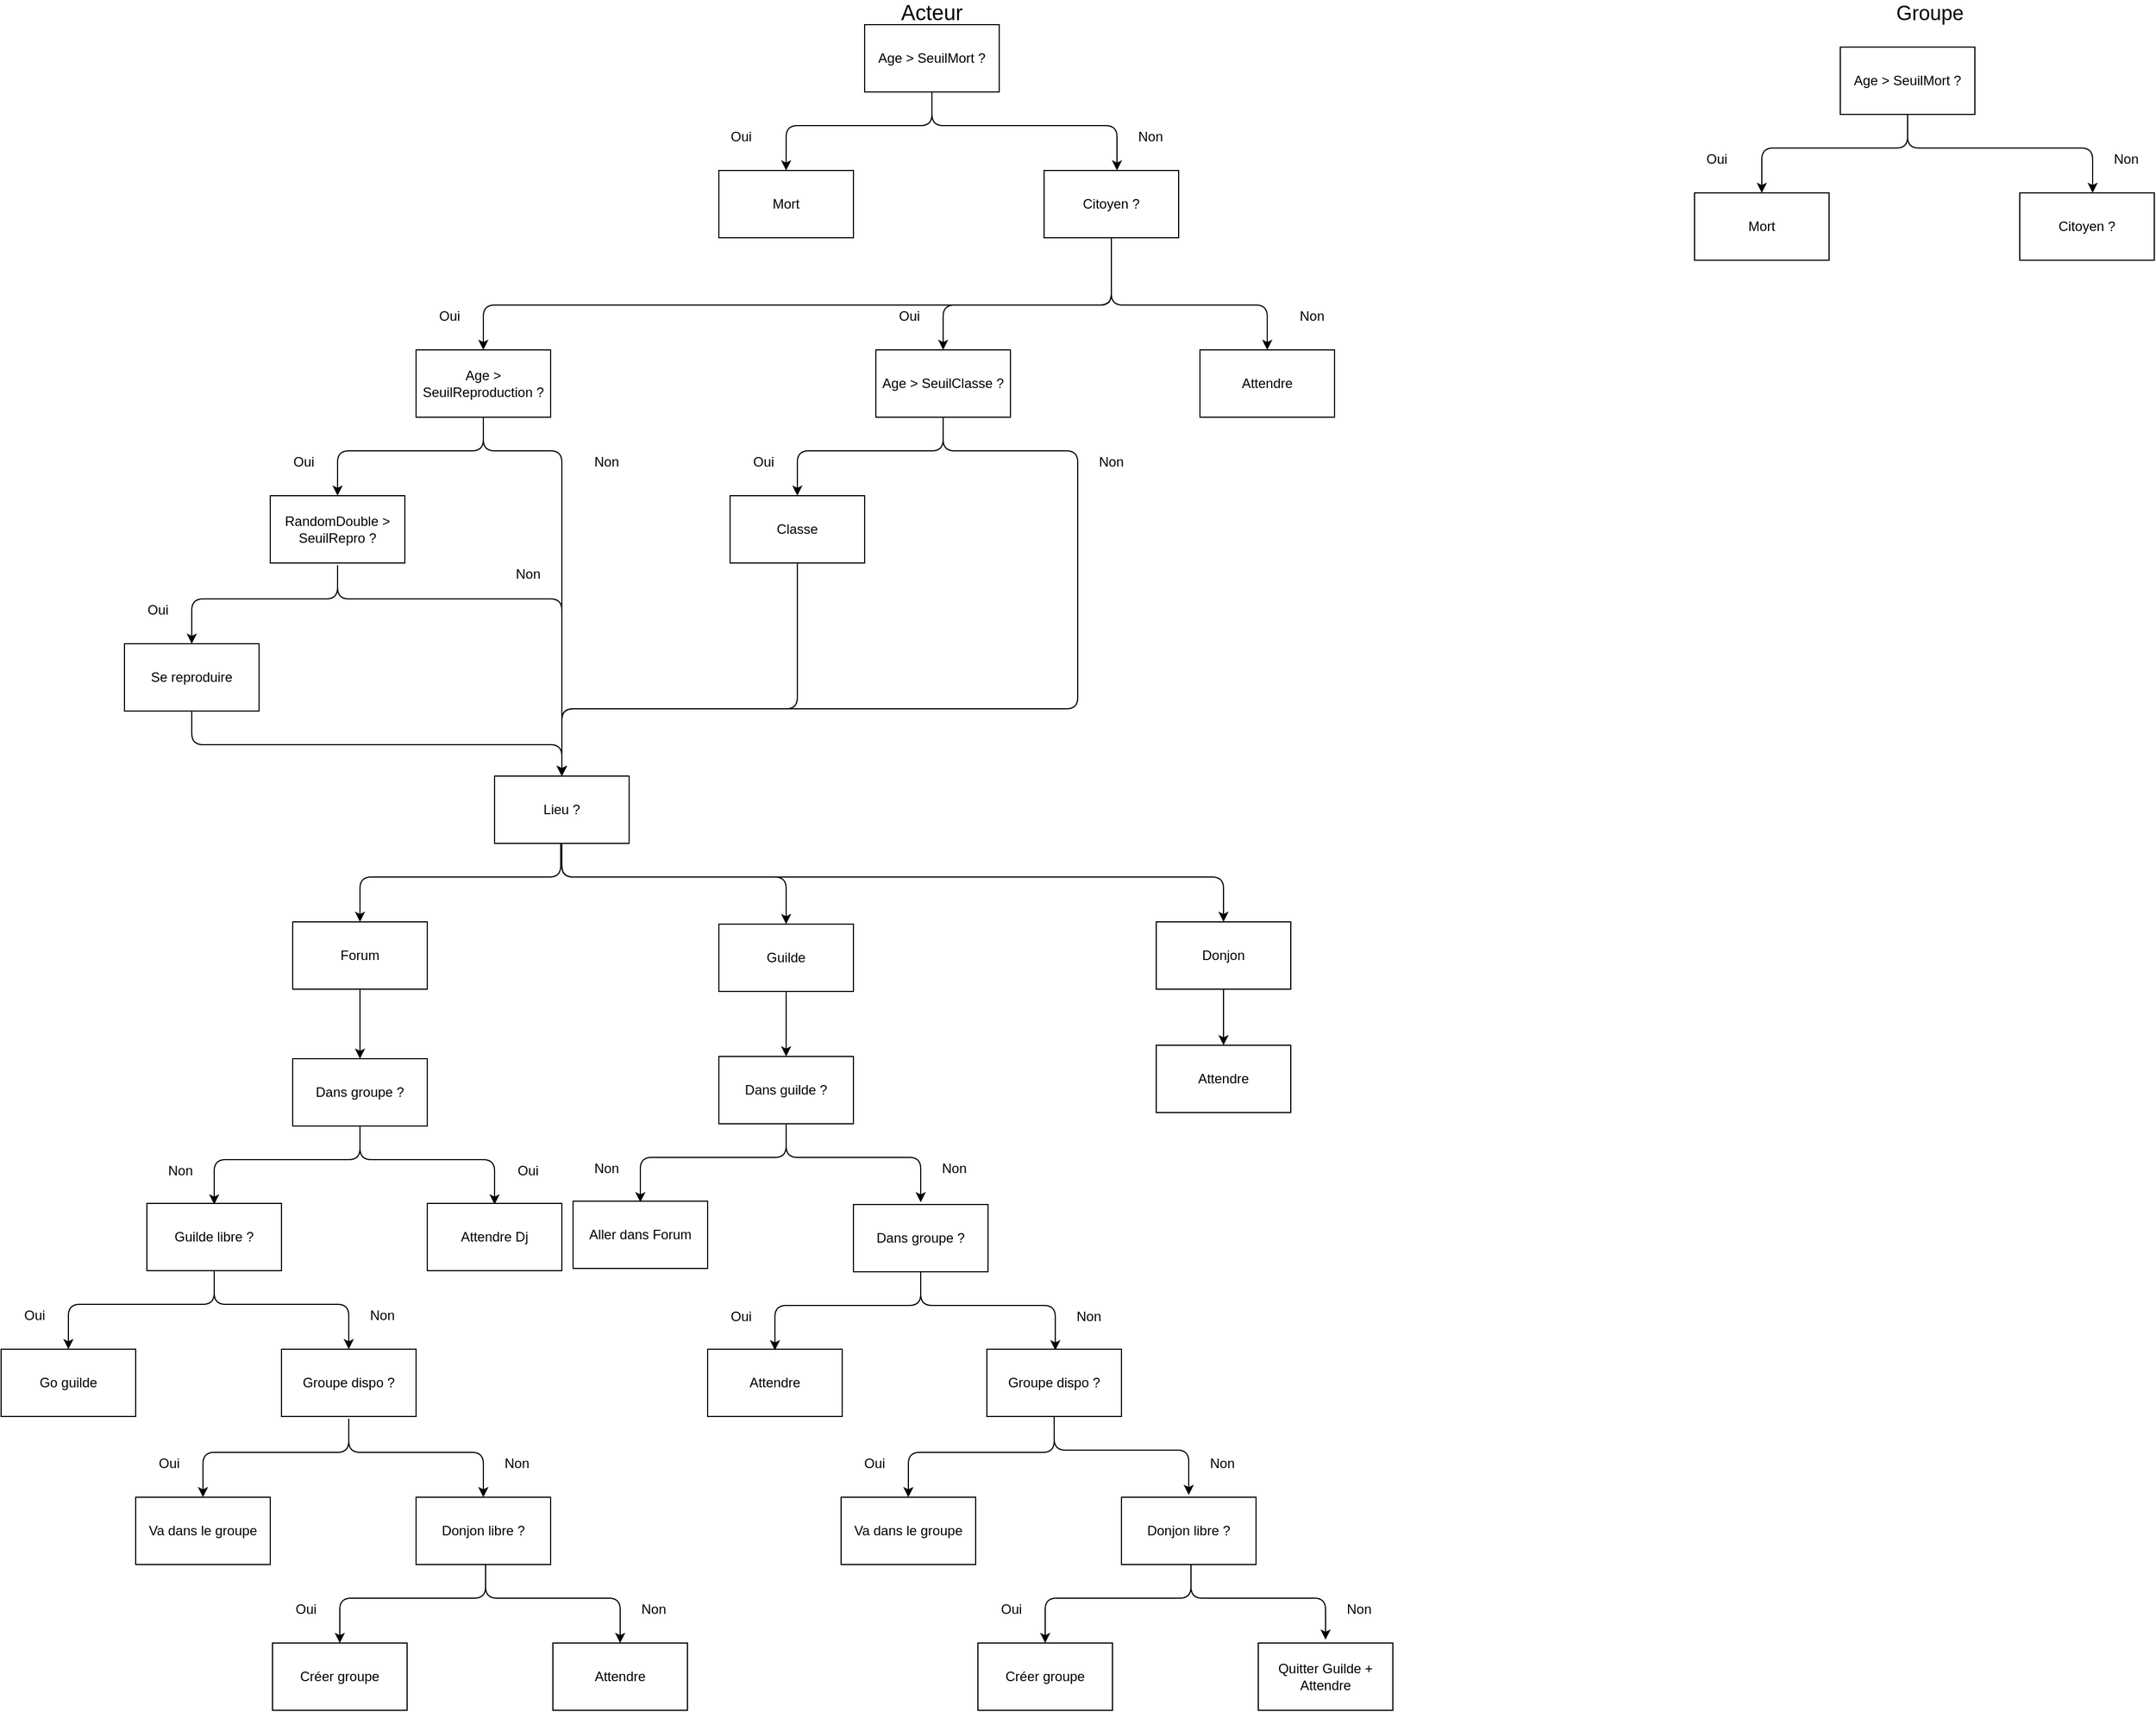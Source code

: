 <mxfile version="14.7.7" type="github">
  <diagram id="M34geWlyO_k4qCtKPzJd" name="Page-1">
    <mxGraphModel dx="2410" dy="887" grid="1" gridSize="10" guides="1" tooltips="1" connect="1" arrows="1" fold="1" page="1" pageScale="1" pageWidth="850" pageHeight="1100" math="0" shadow="0">
      <root>
        <mxCell id="0" />
        <mxCell id="1" parent="0" />
        <mxCell id="GD_34Hvy8c975eYOYXsj-5" value="Citoyen ?" style="rounded=0;whiteSpace=wrap;html=1;" parent="1" vertex="1">
          <mxGeometry x="310" y="160" width="120" height="60" as="geometry" />
        </mxCell>
        <mxCell id="GD_34Hvy8c975eYOYXsj-6" value="" style="endArrow=classic;html=1;exitX=0.5;exitY=1;exitDx=0;exitDy=0;entryX=0.5;entryY=0;entryDx=0;entryDy=0;" parent="1" source="GD_34Hvy8c975eYOYXsj-5" edge="1" target="tDxiWKy5hqpVvkQk5Pdq-17">
          <mxGeometry width="50" height="50" relative="1" as="geometry">
            <mxPoint x="500" y="390" as="sourcePoint" />
            <mxPoint x="730" y="320" as="targetPoint" />
            <Array as="points">
              <mxPoint x="370" y="280" />
              <mxPoint x="509" y="280" />
            </Array>
          </mxGeometry>
        </mxCell>
        <mxCell id="GD_34Hvy8c975eYOYXsj-7" value="" style="endArrow=classic;html=1;exitX=0.5;exitY=1;exitDx=0;exitDy=0;" parent="1" source="GD_34Hvy8c975eYOYXsj-5" edge="1">
          <mxGeometry width="50" height="50" relative="1" as="geometry">
            <mxPoint x="350" y="250" as="sourcePoint" />
            <mxPoint x="220" y="320" as="targetPoint" />
            <Array as="points">
              <mxPoint x="370" y="280" />
              <mxPoint x="220" y="280" />
            </Array>
          </mxGeometry>
        </mxCell>
        <mxCell id="GD_34Hvy8c975eYOYXsj-8" value="Age &amp;gt; SeuilClasse ?" style="rounded=0;whiteSpace=wrap;html=1;" parent="1" vertex="1">
          <mxGeometry x="160" y="320" width="120" height="60" as="geometry" />
        </mxCell>
        <mxCell id="GD_34Hvy8c975eYOYXsj-11" value="Non" style="text;html=1;strokeColor=none;fillColor=none;align=center;verticalAlign=middle;whiteSpace=wrap;rounded=0;" parent="1" vertex="1">
          <mxGeometry x="529" y="280" width="40" height="20" as="geometry" />
        </mxCell>
        <mxCell id="GD_34Hvy8c975eYOYXsj-12" value="Oui" style="text;html=1;strokeColor=none;fillColor=none;align=center;verticalAlign=middle;whiteSpace=wrap;rounded=0;" parent="1" vertex="1">
          <mxGeometry x="170" y="280" width="40" height="20" as="geometry" />
        </mxCell>
        <mxCell id="GD_34Hvy8c975eYOYXsj-13" value="" style="endArrow=classic;html=1;exitX=0.5;exitY=1;exitDx=0;exitDy=0;" parent="1" edge="1">
          <mxGeometry width="50" height="50" relative="1" as="geometry">
            <mxPoint x="220" y="380" as="sourcePoint" />
            <mxPoint x="90" y="450" as="targetPoint" />
            <Array as="points">
              <mxPoint x="220" y="410" />
              <mxPoint x="90" y="410" />
            </Array>
          </mxGeometry>
        </mxCell>
        <mxCell id="GD_34Hvy8c975eYOYXsj-15" value="Non" style="text;html=1;strokeColor=none;fillColor=none;align=center;verticalAlign=middle;whiteSpace=wrap;rounded=0;" parent="1" vertex="1">
          <mxGeometry x="350" y="410" width="40" height="20" as="geometry" />
        </mxCell>
        <mxCell id="GD_34Hvy8c975eYOYXsj-16" value="Oui" style="text;html=1;strokeColor=none;fillColor=none;align=center;verticalAlign=middle;whiteSpace=wrap;rounded=0;" parent="1" vertex="1">
          <mxGeometry x="40" y="410" width="40" height="20" as="geometry" />
        </mxCell>
        <mxCell id="GD_34Hvy8c975eYOYXsj-17" value="Classe" style="rounded=0;whiteSpace=wrap;html=1;" parent="1" vertex="1">
          <mxGeometry x="30" y="450" width="120" height="60" as="geometry" />
        </mxCell>
        <mxCell id="GD_34Hvy8c975eYOYXsj-19" value="Age &amp;gt; SeuilMort ?" style="rounded=0;whiteSpace=wrap;html=1;" parent="1" vertex="1">
          <mxGeometry x="150" y="30" width="120" height="60" as="geometry" />
        </mxCell>
        <mxCell id="GD_34Hvy8c975eYOYXsj-22" value="" style="endArrow=classic;html=1;entryX=0.5;entryY=0;entryDx=0;entryDy=0;" parent="1" edge="1">
          <mxGeometry width="50" height="50" relative="1" as="geometry">
            <mxPoint x="210" y="90" as="sourcePoint" />
            <mxPoint x="375" y="160" as="targetPoint" />
            <Array as="points">
              <mxPoint x="210" y="120" />
              <mxPoint x="375" y="120" />
            </Array>
          </mxGeometry>
        </mxCell>
        <mxCell id="GD_34Hvy8c975eYOYXsj-23" value="Non" style="text;html=1;strokeColor=none;fillColor=none;align=center;verticalAlign=middle;whiteSpace=wrap;rounded=0;" parent="1" vertex="1">
          <mxGeometry x="385" y="120" width="40" height="20" as="geometry" />
        </mxCell>
        <mxCell id="GD_34Hvy8c975eYOYXsj-24" value="" style="endArrow=classic;html=1;exitX=0.5;exitY=1;exitDx=0;exitDy=0;" parent="1" edge="1">
          <mxGeometry width="50" height="50" relative="1" as="geometry">
            <mxPoint x="210" y="90" as="sourcePoint" />
            <mxPoint x="80" y="160" as="targetPoint" />
            <Array as="points">
              <mxPoint x="210" y="120" />
              <mxPoint x="80" y="120" />
            </Array>
          </mxGeometry>
        </mxCell>
        <mxCell id="GD_34Hvy8c975eYOYXsj-25" value="Mort" style="rounded=0;whiteSpace=wrap;html=1;" parent="1" vertex="1">
          <mxGeometry x="20" y="160" width="120" height="60" as="geometry" />
        </mxCell>
        <mxCell id="GD_34Hvy8c975eYOYXsj-26" value="Oui" style="text;html=1;strokeColor=none;fillColor=none;align=center;verticalAlign=middle;whiteSpace=wrap;rounded=0;" parent="1" vertex="1">
          <mxGeometry x="20" y="120" width="40" height="20" as="geometry" />
        </mxCell>
        <mxCell id="GD_34Hvy8c975eYOYXsj-34" value="Lieu ? " style="rounded=0;whiteSpace=wrap;html=1;" parent="1" vertex="1">
          <mxGeometry x="-180" y="700" width="120" height="60" as="geometry" />
        </mxCell>
        <mxCell id="GD_34Hvy8c975eYOYXsj-70" style="edgeStyle=orthogonalEdgeStyle;rounded=0;orthogonalLoop=1;jettySize=auto;html=1;exitX=0.5;exitY=1;exitDx=0;exitDy=0;" parent="1" source="GD_34Hvy8c975eYOYXsj-35" target="GD_34Hvy8c975eYOYXsj-63" edge="1">
          <mxGeometry relative="1" as="geometry" />
        </mxCell>
        <mxCell id="GD_34Hvy8c975eYOYXsj-35" value="Forum" style="rounded=0;whiteSpace=wrap;html=1;" parent="1" vertex="1">
          <mxGeometry x="-360" y="830" width="120" height="60" as="geometry" />
        </mxCell>
        <mxCell id="GD_34Hvy8c975eYOYXsj-107" style="edgeStyle=orthogonalEdgeStyle;rounded=0;orthogonalLoop=1;jettySize=auto;html=1;exitX=0.5;exitY=1;exitDx=0;exitDy=0;" parent="1" source="GD_34Hvy8c975eYOYXsj-36" target="GD_34Hvy8c975eYOYXsj-101" edge="1">
          <mxGeometry relative="1" as="geometry" />
        </mxCell>
        <mxCell id="GD_34Hvy8c975eYOYXsj-36" value="Guilde" style="rounded=0;whiteSpace=wrap;html=1;" parent="1" vertex="1">
          <mxGeometry x="20" y="832" width="120" height="60" as="geometry" />
        </mxCell>
        <mxCell id="GD_34Hvy8c975eYOYXsj-97" style="edgeStyle=orthogonalEdgeStyle;rounded=0;orthogonalLoop=1;jettySize=auto;html=1;exitX=0.5;exitY=1;exitDx=0;exitDy=0;" parent="1" source="GD_34Hvy8c975eYOYXsj-37" target="GD_34Hvy8c975eYOYXsj-95" edge="1">
          <mxGeometry relative="1" as="geometry" />
        </mxCell>
        <mxCell id="GD_34Hvy8c975eYOYXsj-37" value="Donjon" style="rounded=0;whiteSpace=wrap;html=1;" parent="1" vertex="1">
          <mxGeometry x="410" y="830" width="120" height="60" as="geometry" />
        </mxCell>
        <mxCell id="GD_34Hvy8c975eYOYXsj-39" value="" style="endArrow=classic;html=1;entryX=0.5;entryY=0;entryDx=0;entryDy=0;" parent="1" target="GD_34Hvy8c975eYOYXsj-35" edge="1">
          <mxGeometry width="50" height="50" relative="1" as="geometry">
            <mxPoint x="-121" y="760" as="sourcePoint" />
            <mxPoint x="-251" y="830" as="targetPoint" />
            <Array as="points">
              <mxPoint x="-121" y="790" />
              <mxPoint x="-300" y="790" />
            </Array>
          </mxGeometry>
        </mxCell>
        <mxCell id="GD_34Hvy8c975eYOYXsj-43" value="Guilde libre ?" style="rounded=0;whiteSpace=wrap;html=1;" parent="1" vertex="1">
          <mxGeometry x="-490" y="1081" width="120" height="60" as="geometry" />
        </mxCell>
        <mxCell id="GD_34Hvy8c975eYOYXsj-45" value="" style="endArrow=classic;html=1;exitX=0.5;exitY=1;exitDx=0;exitDy=0;" parent="1" edge="1">
          <mxGeometry width="50" height="50" relative="1" as="geometry">
            <mxPoint x="-430" y="1141" as="sourcePoint" />
            <mxPoint x="-560" y="1211" as="targetPoint" />
            <Array as="points">
              <mxPoint x="-430" y="1171" />
              <mxPoint x="-560" y="1171" />
            </Array>
          </mxGeometry>
        </mxCell>
        <mxCell id="GD_34Hvy8c975eYOYXsj-46" value="" style="endArrow=classic;html=1;exitX=0.5;exitY=1;exitDx=0;exitDy=0;" parent="1" edge="1">
          <mxGeometry width="50" height="50" relative="1" as="geometry">
            <mxPoint x="-430" y="1141" as="sourcePoint" />
            <mxPoint x="-310" y="1211" as="targetPoint" />
            <Array as="points">
              <mxPoint x="-430" y="1171" />
              <mxPoint x="-310" y="1171" />
            </Array>
          </mxGeometry>
        </mxCell>
        <mxCell id="GD_34Hvy8c975eYOYXsj-47" value="Non" style="text;html=1;strokeColor=none;fillColor=none;align=center;verticalAlign=middle;whiteSpace=wrap;rounded=0;" parent="1" vertex="1">
          <mxGeometry x="-300" y="1171" width="40" height="20" as="geometry" />
        </mxCell>
        <mxCell id="GD_34Hvy8c975eYOYXsj-48" value="Oui" style="text;html=1;strokeColor=none;fillColor=none;align=center;verticalAlign=middle;whiteSpace=wrap;rounded=0;" parent="1" vertex="1">
          <mxGeometry x="-610" y="1171" width="40" height="20" as="geometry" />
        </mxCell>
        <mxCell id="GD_34Hvy8c975eYOYXsj-49" value="Go guilde" style="rounded=0;whiteSpace=wrap;html=1;" parent="1" vertex="1">
          <mxGeometry x="-620" y="1211" width="120" height="60" as="geometry" />
        </mxCell>
        <mxCell id="GD_34Hvy8c975eYOYXsj-50" value="Groupe dispo ? " style="rounded=0;whiteSpace=wrap;html=1;" parent="1" vertex="1">
          <mxGeometry x="-370" y="1211" width="120" height="60" as="geometry" />
        </mxCell>
        <mxCell id="GD_34Hvy8c975eYOYXsj-51" value="" style="endArrow=classic;html=1;exitX=0.5;exitY=1;exitDx=0;exitDy=0;" parent="1" edge="1">
          <mxGeometry width="50" height="50" relative="1" as="geometry">
            <mxPoint x="-310" y="1273" as="sourcePoint" />
            <mxPoint x="-440" y="1343" as="targetPoint" />
            <Array as="points">
              <mxPoint x="-310" y="1303" />
              <mxPoint x="-440" y="1303" />
            </Array>
          </mxGeometry>
        </mxCell>
        <mxCell id="GD_34Hvy8c975eYOYXsj-52" value="" style="endArrow=classic;html=1;exitX=0.5;exitY=1;exitDx=0;exitDy=0;" parent="1" edge="1">
          <mxGeometry width="50" height="50" relative="1" as="geometry">
            <mxPoint x="-310" y="1273" as="sourcePoint" />
            <mxPoint x="-190" y="1343" as="targetPoint" />
            <Array as="points">
              <mxPoint x="-310" y="1303" />
              <mxPoint x="-190" y="1303" />
            </Array>
          </mxGeometry>
        </mxCell>
        <mxCell id="GD_34Hvy8c975eYOYXsj-53" value="Non" style="text;html=1;strokeColor=none;fillColor=none;align=center;verticalAlign=middle;whiteSpace=wrap;rounded=0;" parent="1" vertex="1">
          <mxGeometry x="-180" y="1303" width="40" height="20" as="geometry" />
        </mxCell>
        <mxCell id="GD_34Hvy8c975eYOYXsj-54" value="Oui" style="text;html=1;strokeColor=none;fillColor=none;align=center;verticalAlign=middle;whiteSpace=wrap;rounded=0;" parent="1" vertex="1">
          <mxGeometry x="-490" y="1303" width="40" height="20" as="geometry" />
        </mxCell>
        <mxCell id="GD_34Hvy8c975eYOYXsj-55" value="Va dans le groupe" style="rounded=0;whiteSpace=wrap;html=1;" parent="1" vertex="1">
          <mxGeometry x="-500" y="1343" width="120" height="60" as="geometry" />
        </mxCell>
        <mxCell id="GD_34Hvy8c975eYOYXsj-56" value="Donjon libre ?" style="rounded=0;whiteSpace=wrap;html=1;" parent="1" vertex="1">
          <mxGeometry x="-250" y="1343" width="120" height="60" as="geometry" />
        </mxCell>
        <mxCell id="GD_34Hvy8c975eYOYXsj-57" value="" style="endArrow=classic;html=1;exitX=0.5;exitY=1;exitDx=0;exitDy=0;" parent="1" edge="1">
          <mxGeometry width="50" height="50" relative="1" as="geometry">
            <mxPoint x="-188" y="1403" as="sourcePoint" />
            <mxPoint x="-318" y="1473" as="targetPoint" />
            <Array as="points">
              <mxPoint x="-188" y="1433" />
              <mxPoint x="-318" y="1433" />
            </Array>
          </mxGeometry>
        </mxCell>
        <mxCell id="GD_34Hvy8c975eYOYXsj-58" value="" style="endArrow=classic;html=1;exitX=0.5;exitY=1;exitDx=0;exitDy=0;" parent="1" edge="1">
          <mxGeometry width="50" height="50" relative="1" as="geometry">
            <mxPoint x="-188" y="1403" as="sourcePoint" />
            <mxPoint x="-68" y="1473" as="targetPoint" />
            <Array as="points">
              <mxPoint x="-188" y="1433" />
              <mxPoint x="-68" y="1433" />
            </Array>
          </mxGeometry>
        </mxCell>
        <mxCell id="GD_34Hvy8c975eYOYXsj-59" value="Non" style="text;html=1;strokeColor=none;fillColor=none;align=center;verticalAlign=middle;whiteSpace=wrap;rounded=0;" parent="1" vertex="1">
          <mxGeometry x="-58" y="1433" width="40" height="20" as="geometry" />
        </mxCell>
        <mxCell id="GD_34Hvy8c975eYOYXsj-60" value="Oui" style="text;html=1;strokeColor=none;fillColor=none;align=center;verticalAlign=middle;whiteSpace=wrap;rounded=0;" parent="1" vertex="1">
          <mxGeometry x="-368" y="1433" width="40" height="20" as="geometry" />
        </mxCell>
        <mxCell id="GD_34Hvy8c975eYOYXsj-61" value="Créer groupe" style="rounded=0;whiteSpace=wrap;html=1;" parent="1" vertex="1">
          <mxGeometry x="-378" y="1473" width="120" height="60" as="geometry" />
        </mxCell>
        <mxCell id="GD_34Hvy8c975eYOYXsj-62" value="Attendre" style="rounded=0;whiteSpace=wrap;html=1;" parent="1" vertex="1">
          <mxGeometry x="-128" y="1473" width="120" height="60" as="geometry" />
        </mxCell>
        <mxCell id="GD_34Hvy8c975eYOYXsj-63" value="Dans groupe ?" style="rounded=0;whiteSpace=wrap;html=1;" parent="1" vertex="1">
          <mxGeometry x="-360" y="952" width="120" height="60" as="geometry" />
        </mxCell>
        <mxCell id="GD_34Hvy8c975eYOYXsj-64" value="" style="endArrow=classic;html=1;exitX=0.5;exitY=1;exitDx=0;exitDy=0;" parent="1" edge="1">
          <mxGeometry width="50" height="50" relative="1" as="geometry">
            <mxPoint x="-300" y="1012" as="sourcePoint" />
            <mxPoint x="-430" y="1082" as="targetPoint" />
            <Array as="points">
              <mxPoint x="-300" y="1042" />
              <mxPoint x="-430" y="1042" />
            </Array>
          </mxGeometry>
        </mxCell>
        <mxCell id="GD_34Hvy8c975eYOYXsj-65" value="" style="endArrow=classic;html=1;exitX=0.5;exitY=1;exitDx=0;exitDy=0;" parent="1" edge="1">
          <mxGeometry width="50" height="50" relative="1" as="geometry">
            <mxPoint x="-300" y="1012" as="sourcePoint" />
            <mxPoint x="-180" y="1082" as="targetPoint" />
            <Array as="points">
              <mxPoint x="-300" y="1042" />
              <mxPoint x="-180" y="1042" />
            </Array>
          </mxGeometry>
        </mxCell>
        <mxCell id="GD_34Hvy8c975eYOYXsj-66" value="Oui" style="text;html=1;strokeColor=none;fillColor=none;align=center;verticalAlign=middle;whiteSpace=wrap;rounded=0;" parent="1" vertex="1">
          <mxGeometry x="-170" y="1042" width="40" height="20" as="geometry" />
        </mxCell>
        <mxCell id="GD_34Hvy8c975eYOYXsj-67" value="Non" style="text;html=1;strokeColor=none;fillColor=none;align=center;verticalAlign=middle;whiteSpace=wrap;rounded=0;" parent="1" vertex="1">
          <mxGeometry x="-480" y="1042" width="40" height="20" as="geometry" />
        </mxCell>
        <mxCell id="GD_34Hvy8c975eYOYXsj-68" value="Attendre Dj" style="rounded=0;whiteSpace=wrap;html=1;" parent="1" vertex="1">
          <mxGeometry x="-240" y="1081" width="120" height="60" as="geometry" />
        </mxCell>
        <mxCell id="GD_34Hvy8c975eYOYXsj-71" value="" style="endArrow=classic;html=1;exitX=0.5;exitY=1;exitDx=0;exitDy=0;entryX=0.5;entryY=0;entryDx=0;entryDy=0;" parent="1" target="GD_34Hvy8c975eYOYXsj-36" edge="1">
          <mxGeometry width="50" height="50" relative="1" as="geometry">
            <mxPoint x="-120" y="760" as="sourcePoint" />
            <mxPoint x="240" y="860" as="targetPoint" />
            <Array as="points">
              <mxPoint x="-120" y="790" />
              <mxPoint x="80" y="790" />
            </Array>
          </mxGeometry>
        </mxCell>
        <mxCell id="GD_34Hvy8c975eYOYXsj-72" value="" style="endArrow=classic;html=1;exitX=0.5;exitY=1;exitDx=0;exitDy=0;entryX=0.5;entryY=0;entryDx=0;entryDy=0;" parent="1" target="GD_34Hvy8c975eYOYXsj-37" edge="1">
          <mxGeometry width="50" height="50" relative="1" as="geometry">
            <mxPoint x="-120" y="760" as="sourcePoint" />
            <mxPoint x="75" y="832" as="targetPoint" />
            <Array as="points">
              <mxPoint x="-120" y="790" />
              <mxPoint x="470" y="790" />
            </Array>
          </mxGeometry>
        </mxCell>
        <mxCell id="GD_34Hvy8c975eYOYXsj-73" value="Attendre" style="rounded=0;whiteSpace=wrap;html=1;" parent="1" vertex="1">
          <mxGeometry x="10" y="1211" width="120" height="60" as="geometry" />
        </mxCell>
        <mxCell id="GD_34Hvy8c975eYOYXsj-74" value="Dans groupe ?" style="rounded=0;whiteSpace=wrap;html=1;" parent="1" vertex="1">
          <mxGeometry x="140" y="1082" width="120" height="60" as="geometry" />
        </mxCell>
        <mxCell id="GD_34Hvy8c975eYOYXsj-75" value="" style="endArrow=classic;html=1;exitX=0.5;exitY=1;exitDx=0;exitDy=0;" parent="1" edge="1">
          <mxGeometry width="50" height="50" relative="1" as="geometry">
            <mxPoint x="200" y="1142" as="sourcePoint" />
            <mxPoint x="70" y="1212" as="targetPoint" />
            <Array as="points">
              <mxPoint x="200" y="1172" />
              <mxPoint x="70" y="1172" />
            </Array>
          </mxGeometry>
        </mxCell>
        <mxCell id="GD_34Hvy8c975eYOYXsj-76" value="" style="endArrow=classic;html=1;exitX=0.5;exitY=1;exitDx=0;exitDy=0;" parent="1" edge="1">
          <mxGeometry width="50" height="50" relative="1" as="geometry">
            <mxPoint x="200" y="1142" as="sourcePoint" />
            <mxPoint x="320" y="1212" as="targetPoint" />
            <Array as="points">
              <mxPoint x="200" y="1172" />
              <mxPoint x="320" y="1172" />
            </Array>
          </mxGeometry>
        </mxCell>
        <mxCell id="GD_34Hvy8c975eYOYXsj-77" value="Non" style="text;html=1;strokeColor=none;fillColor=none;align=center;verticalAlign=middle;whiteSpace=wrap;rounded=0;" parent="1" vertex="1">
          <mxGeometry x="330" y="1172" width="40" height="20" as="geometry" />
        </mxCell>
        <mxCell id="GD_34Hvy8c975eYOYXsj-78" value="Oui" style="text;html=1;strokeColor=none;fillColor=none;align=center;verticalAlign=middle;whiteSpace=wrap;rounded=0;" parent="1" vertex="1">
          <mxGeometry x="20" y="1172" width="40" height="20" as="geometry" />
        </mxCell>
        <mxCell id="GD_34Hvy8c975eYOYXsj-81" value="Groupe dispo ? " style="rounded=0;whiteSpace=wrap;html=1;" parent="1" vertex="1">
          <mxGeometry x="259" y="1211" width="120" height="60" as="geometry" />
        </mxCell>
        <mxCell id="GD_34Hvy8c975eYOYXsj-82" value="" style="endArrow=classic;html=1;exitX=0.5;exitY=1;exitDx=0;exitDy=0;" parent="1" edge="1">
          <mxGeometry width="50" height="50" relative="1" as="geometry">
            <mxPoint x="319" y="1273" as="sourcePoint" />
            <mxPoint x="189" y="1343" as="targetPoint" />
            <Array as="points">
              <mxPoint x="319" y="1303" />
              <mxPoint x="189" y="1303" />
            </Array>
          </mxGeometry>
        </mxCell>
        <mxCell id="GD_34Hvy8c975eYOYXsj-83" value="" style="endArrow=classic;html=1;exitX=0.5;exitY=1;exitDx=0;exitDy=0;" parent="1" edge="1">
          <mxGeometry width="50" height="50" relative="1" as="geometry">
            <mxPoint x="319" y="1271" as="sourcePoint" />
            <mxPoint x="439" y="1341" as="targetPoint" />
            <Array as="points">
              <mxPoint x="319" y="1301" />
              <mxPoint x="439" y="1301" />
            </Array>
          </mxGeometry>
        </mxCell>
        <mxCell id="GD_34Hvy8c975eYOYXsj-84" value="Non" style="text;html=1;strokeColor=none;fillColor=none;align=center;verticalAlign=middle;whiteSpace=wrap;rounded=0;" parent="1" vertex="1">
          <mxGeometry x="449" y="1303" width="40" height="20" as="geometry" />
        </mxCell>
        <mxCell id="GD_34Hvy8c975eYOYXsj-85" value="Oui" style="text;html=1;strokeColor=none;fillColor=none;align=center;verticalAlign=middle;whiteSpace=wrap;rounded=0;" parent="1" vertex="1">
          <mxGeometry x="139" y="1303" width="40" height="20" as="geometry" />
        </mxCell>
        <mxCell id="GD_34Hvy8c975eYOYXsj-86" value="Va dans le groupe" style="rounded=0;whiteSpace=wrap;html=1;" parent="1" vertex="1">
          <mxGeometry x="129" y="1343" width="120" height="60" as="geometry" />
        </mxCell>
        <mxCell id="GD_34Hvy8c975eYOYXsj-87" value="Donjon libre ?" style="rounded=0;whiteSpace=wrap;html=1;" parent="1" vertex="1">
          <mxGeometry x="379" y="1343" width="120" height="60" as="geometry" />
        </mxCell>
        <mxCell id="GD_34Hvy8c975eYOYXsj-88" value="" style="endArrow=classic;html=1;exitX=0.5;exitY=1;exitDx=0;exitDy=0;" parent="1" edge="1">
          <mxGeometry width="50" height="50" relative="1" as="geometry">
            <mxPoint x="441" y="1403" as="sourcePoint" />
            <mxPoint x="311" y="1473" as="targetPoint" />
            <Array as="points">
              <mxPoint x="441" y="1433" />
              <mxPoint x="311" y="1433" />
            </Array>
          </mxGeometry>
        </mxCell>
        <mxCell id="GD_34Hvy8c975eYOYXsj-89" value="" style="endArrow=classic;html=1;exitX=0.5;exitY=1;exitDx=0;exitDy=0;" parent="1" edge="1">
          <mxGeometry width="50" height="50" relative="1" as="geometry">
            <mxPoint x="441" y="1403" as="sourcePoint" />
            <mxPoint x="561" y="1470" as="targetPoint" />
            <Array as="points">
              <mxPoint x="441" y="1433" />
              <mxPoint x="561" y="1433" />
            </Array>
          </mxGeometry>
        </mxCell>
        <mxCell id="GD_34Hvy8c975eYOYXsj-90" value="Non" style="text;html=1;strokeColor=none;fillColor=none;align=center;verticalAlign=middle;whiteSpace=wrap;rounded=0;" parent="1" vertex="1">
          <mxGeometry x="571" y="1433" width="40" height="20" as="geometry" />
        </mxCell>
        <mxCell id="GD_34Hvy8c975eYOYXsj-91" value="Oui" style="text;html=1;strokeColor=none;fillColor=none;align=center;verticalAlign=middle;whiteSpace=wrap;rounded=0;" parent="1" vertex="1">
          <mxGeometry x="261" y="1433" width="40" height="20" as="geometry" />
        </mxCell>
        <mxCell id="GD_34Hvy8c975eYOYXsj-92" value="Créer groupe" style="rounded=0;whiteSpace=wrap;html=1;" parent="1" vertex="1">
          <mxGeometry x="251" y="1473" width="120" height="60" as="geometry" />
        </mxCell>
        <mxCell id="GD_34Hvy8c975eYOYXsj-93" value="&lt;div&gt;Quitter Guilde +&lt;/div&gt;&lt;div&gt;Attendre&lt;br&gt;&lt;/div&gt;" style="rounded=0;whiteSpace=wrap;html=1;" parent="1" vertex="1">
          <mxGeometry x="501" y="1473" width="120" height="60" as="geometry" />
        </mxCell>
        <mxCell id="GD_34Hvy8c975eYOYXsj-95" value="Attendre" style="rounded=0;whiteSpace=wrap;html=1;" parent="1" vertex="1">
          <mxGeometry x="410" y="940" width="120" height="60" as="geometry" />
        </mxCell>
        <mxCell id="GD_34Hvy8c975eYOYXsj-98" value="&lt;font style=&quot;font-size: 19px&quot;&gt;Acteur&lt;/font&gt;" style="text;html=1;strokeColor=none;fillColor=none;align=center;verticalAlign=middle;whiteSpace=wrap;rounded=0;" parent="1" vertex="1">
          <mxGeometry x="190" y="10" width="40" height="20" as="geometry" />
        </mxCell>
        <mxCell id="GD_34Hvy8c975eYOYXsj-99" value="&lt;font style=&quot;font-size: 18px&quot;&gt;Groupe&lt;/font&gt;" style="text;html=1;strokeColor=none;fillColor=none;align=center;verticalAlign=middle;whiteSpace=wrap;rounded=0;" parent="1" vertex="1">
          <mxGeometry x="1080" y="10" width="40" height="20" as="geometry" />
        </mxCell>
        <mxCell id="GD_34Hvy8c975eYOYXsj-100" value="Aller dans Forum" style="rounded=0;whiteSpace=wrap;html=1;" parent="1" vertex="1">
          <mxGeometry x="-110" y="1079" width="120" height="60" as="geometry" />
        </mxCell>
        <mxCell id="GD_34Hvy8c975eYOYXsj-101" value="Dans guilde ?" style="rounded=0;whiteSpace=wrap;html=1;" parent="1" vertex="1">
          <mxGeometry x="20" y="950" width="120" height="60" as="geometry" />
        </mxCell>
        <mxCell id="GD_34Hvy8c975eYOYXsj-102" value="" style="endArrow=classic;html=1;exitX=0.5;exitY=1;exitDx=0;exitDy=0;" parent="1" edge="1">
          <mxGeometry width="50" height="50" relative="1" as="geometry">
            <mxPoint x="80" y="1010" as="sourcePoint" />
            <mxPoint x="-50" y="1080" as="targetPoint" />
            <Array as="points">
              <mxPoint x="80" y="1040" />
              <mxPoint x="-50" y="1040" />
            </Array>
          </mxGeometry>
        </mxCell>
        <mxCell id="GD_34Hvy8c975eYOYXsj-103" value="" style="endArrow=classic;html=1;exitX=0.5;exitY=1;exitDx=0;exitDy=0;" parent="1" edge="1">
          <mxGeometry width="50" height="50" relative="1" as="geometry">
            <mxPoint x="80" y="1010" as="sourcePoint" />
            <mxPoint x="200" y="1080" as="targetPoint" />
            <Array as="points">
              <mxPoint x="80" y="1040" />
              <mxPoint x="200" y="1040" />
            </Array>
          </mxGeometry>
        </mxCell>
        <mxCell id="GD_34Hvy8c975eYOYXsj-104" value="Non" style="text;html=1;strokeColor=none;fillColor=none;align=center;verticalAlign=middle;whiteSpace=wrap;rounded=0;" parent="1" vertex="1">
          <mxGeometry x="210" y="1040" width="40" height="20" as="geometry" />
        </mxCell>
        <mxCell id="GD_34Hvy8c975eYOYXsj-105" value="Non" style="text;html=1;strokeColor=none;fillColor=none;align=center;verticalAlign=middle;whiteSpace=wrap;rounded=0;" parent="1" vertex="1">
          <mxGeometry x="-100" y="1040" width="40" height="20" as="geometry" />
        </mxCell>
        <mxCell id="tDxiWKy5hqpVvkQk5Pdq-1" value="Age &amp;gt; SeuilReproduction ?" style="rounded=0;whiteSpace=wrap;html=1;" vertex="1" parent="1">
          <mxGeometry x="-250" y="320" width="120" height="60" as="geometry" />
        </mxCell>
        <mxCell id="tDxiWKy5hqpVvkQk5Pdq-2" value="Oui" style="text;html=1;strokeColor=none;fillColor=none;align=center;verticalAlign=middle;whiteSpace=wrap;rounded=0;" vertex="1" parent="1">
          <mxGeometry x="-240" y="280" width="40" height="20" as="geometry" />
        </mxCell>
        <mxCell id="tDxiWKy5hqpVvkQk5Pdq-3" value="" style="endArrow=classic;html=1;exitX=0.5;exitY=1;exitDx=0;exitDy=0;" edge="1" parent="1">
          <mxGeometry width="50" height="50" relative="1" as="geometry">
            <mxPoint x="-190" y="380" as="sourcePoint" />
            <mxPoint x="-320" y="450" as="targetPoint" />
            <Array as="points">
              <mxPoint x="-190" y="410" />
              <mxPoint x="-320" y="410" />
            </Array>
          </mxGeometry>
        </mxCell>
        <mxCell id="tDxiWKy5hqpVvkQk5Pdq-4" value="" style="endArrow=classic;html=1;exitX=0.5;exitY=1;exitDx=0;exitDy=0;entryX=0.5;entryY=0;entryDx=0;entryDy=0;" edge="1" parent="1" target="GD_34Hvy8c975eYOYXsj-34">
          <mxGeometry width="50" height="50" relative="1" as="geometry">
            <mxPoint x="-190" y="380" as="sourcePoint" />
            <mxPoint x="-70" y="450" as="targetPoint" />
            <Array as="points">
              <mxPoint x="-190" y="410" />
              <mxPoint x="-120" y="410" />
            </Array>
          </mxGeometry>
        </mxCell>
        <mxCell id="tDxiWKy5hqpVvkQk5Pdq-5" value="Non" style="text;html=1;strokeColor=none;fillColor=none;align=center;verticalAlign=middle;whiteSpace=wrap;rounded=0;" vertex="1" parent="1">
          <mxGeometry x="-100" y="410" width="40" height="20" as="geometry" />
        </mxCell>
        <mxCell id="tDxiWKy5hqpVvkQk5Pdq-6" value="Oui" style="text;html=1;strokeColor=none;fillColor=none;align=center;verticalAlign=middle;whiteSpace=wrap;rounded=0;" vertex="1" parent="1">
          <mxGeometry x="-370" y="410" width="40" height="20" as="geometry" />
        </mxCell>
        <mxCell id="tDxiWKy5hqpVvkQk5Pdq-7" value="RandomDouble &amp;gt; SeuilRepro ?" style="rounded=0;whiteSpace=wrap;html=1;" vertex="1" parent="1">
          <mxGeometry x="-380" y="450" width="120" height="60" as="geometry" />
        </mxCell>
        <mxCell id="tDxiWKy5hqpVvkQk5Pdq-9" value="" style="endArrow=classic;html=1;exitX=0.5;exitY=1;exitDx=0;exitDy=0;" edge="1" parent="1" source="GD_34Hvy8c975eYOYXsj-5" target="tDxiWKy5hqpVvkQk5Pdq-1">
          <mxGeometry width="50" height="50" relative="1" as="geometry">
            <mxPoint x="380" y="230" as="sourcePoint" />
            <mxPoint x="230" y="330" as="targetPoint" />
            <Array as="points">
              <mxPoint x="370" y="280" />
              <mxPoint x="-190" y="280" />
            </Array>
          </mxGeometry>
        </mxCell>
        <mxCell id="tDxiWKy5hqpVvkQk5Pdq-11" value="" style="endArrow=classic;html=1;exitX=0.5;exitY=1;exitDx=0;exitDy=0;" edge="1" parent="1">
          <mxGeometry width="50" height="50" relative="1" as="geometry">
            <mxPoint x="-320" y="512" as="sourcePoint" />
            <mxPoint x="-450" y="582" as="targetPoint" />
            <Array as="points">
              <mxPoint x="-320" y="542" />
              <mxPoint x="-450" y="542" />
            </Array>
          </mxGeometry>
        </mxCell>
        <mxCell id="tDxiWKy5hqpVvkQk5Pdq-12" value="" style="endArrow=classic;html=1;exitX=0.5;exitY=1;exitDx=0;exitDy=0;entryX=0.5;entryY=0;entryDx=0;entryDy=0;" edge="1" parent="1" target="GD_34Hvy8c975eYOYXsj-34">
          <mxGeometry width="50" height="50" relative="1" as="geometry">
            <mxPoint x="-320" y="512" as="sourcePoint" />
            <mxPoint x="-200" y="582" as="targetPoint" />
            <Array as="points">
              <mxPoint x="-320" y="542" />
              <mxPoint x="-120" y="542" />
            </Array>
          </mxGeometry>
        </mxCell>
        <mxCell id="tDxiWKy5hqpVvkQk5Pdq-13" value="Non" style="text;html=1;strokeColor=none;fillColor=none;align=center;verticalAlign=middle;whiteSpace=wrap;rounded=0;" vertex="1" parent="1">
          <mxGeometry x="-170" y="510" width="40" height="20" as="geometry" />
        </mxCell>
        <mxCell id="tDxiWKy5hqpVvkQk5Pdq-14" value="Oui" style="text;html=1;strokeColor=none;fillColor=none;align=center;verticalAlign=middle;whiteSpace=wrap;rounded=0;" vertex="1" parent="1">
          <mxGeometry x="-500" y="542" width="40" height="20" as="geometry" />
        </mxCell>
        <mxCell id="tDxiWKy5hqpVvkQk5Pdq-15" value="Se reproduire" style="rounded=0;whiteSpace=wrap;html=1;" vertex="1" parent="1">
          <mxGeometry x="-510" y="582" width="120" height="60" as="geometry" />
        </mxCell>
        <mxCell id="tDxiWKy5hqpVvkQk5Pdq-17" value="Attendre" style="rounded=0;whiteSpace=wrap;html=1;" vertex="1" parent="1">
          <mxGeometry x="449" y="320" width="120" height="60" as="geometry" />
        </mxCell>
        <mxCell id="tDxiWKy5hqpVvkQk5Pdq-18" value="" style="endArrow=classic;html=1;exitX=0.5;exitY=1;exitDx=0;exitDy=0;entryX=0.5;entryY=0;entryDx=0;entryDy=0;" edge="1" parent="1" source="GD_34Hvy8c975eYOYXsj-17" target="GD_34Hvy8c975eYOYXsj-34">
          <mxGeometry width="50" height="50" relative="1" as="geometry">
            <mxPoint x="139.5" y="542" as="sourcePoint" />
            <mxPoint x="9.5" y="612" as="targetPoint" />
            <Array as="points">
              <mxPoint x="90" y="640" />
              <mxPoint x="-120" y="640" />
            </Array>
          </mxGeometry>
        </mxCell>
        <mxCell id="tDxiWKy5hqpVvkQk5Pdq-19" value="" style="endArrow=classic;html=1;" edge="1" parent="1">
          <mxGeometry width="50" height="50" relative="1" as="geometry">
            <mxPoint x="220" y="380" as="sourcePoint" />
            <mxPoint x="-120" y="700" as="targetPoint" />
            <Array as="points">
              <mxPoint x="220" y="410" />
              <mxPoint x="340" y="410" />
              <mxPoint x="340" y="640" />
              <mxPoint x="-120" y="640" />
            </Array>
          </mxGeometry>
        </mxCell>
        <mxCell id="tDxiWKy5hqpVvkQk5Pdq-21" value="" style="endArrow=classic;html=1;exitX=0.5;exitY=1;exitDx=0;exitDy=0;" edge="1" parent="1" target="GD_34Hvy8c975eYOYXsj-34">
          <mxGeometry width="50" height="50" relative="1" as="geometry">
            <mxPoint x="-450" y="642" as="sourcePoint" />
            <mxPoint x="-580" y="712" as="targetPoint" />
            <Array as="points">
              <mxPoint x="-450" y="672" />
              <mxPoint x="-120" y="672" />
            </Array>
          </mxGeometry>
        </mxCell>
        <mxCell id="tDxiWKy5hqpVvkQk5Pdq-22" value="Citoyen ?" style="rounded=0;whiteSpace=wrap;html=1;" vertex="1" parent="1">
          <mxGeometry x="1180" y="180" width="120" height="60" as="geometry" />
        </mxCell>
        <mxCell id="tDxiWKy5hqpVvkQk5Pdq-23" value="Age &amp;gt; SeuilMort ?" style="rounded=0;whiteSpace=wrap;html=1;" vertex="1" parent="1">
          <mxGeometry x="1020" y="50" width="120" height="60" as="geometry" />
        </mxCell>
        <mxCell id="tDxiWKy5hqpVvkQk5Pdq-24" value="" style="endArrow=classic;html=1;entryX=0.5;entryY=0;entryDx=0;entryDy=0;" edge="1" parent="1">
          <mxGeometry width="50" height="50" relative="1" as="geometry">
            <mxPoint x="1080" y="110" as="sourcePoint" />
            <mxPoint x="1245" y="180" as="targetPoint" />
            <Array as="points">
              <mxPoint x="1080" y="140" />
              <mxPoint x="1245" y="140" />
            </Array>
          </mxGeometry>
        </mxCell>
        <mxCell id="tDxiWKy5hqpVvkQk5Pdq-25" value="Non" style="text;html=1;strokeColor=none;fillColor=none;align=center;verticalAlign=middle;whiteSpace=wrap;rounded=0;" vertex="1" parent="1">
          <mxGeometry x="1255" y="140" width="40" height="20" as="geometry" />
        </mxCell>
        <mxCell id="tDxiWKy5hqpVvkQk5Pdq-26" value="" style="endArrow=classic;html=1;exitX=0.5;exitY=1;exitDx=0;exitDy=0;" edge="1" parent="1">
          <mxGeometry width="50" height="50" relative="1" as="geometry">
            <mxPoint x="1080" y="110" as="sourcePoint" />
            <mxPoint x="950" y="180" as="targetPoint" />
            <Array as="points">
              <mxPoint x="1080" y="140" />
              <mxPoint x="950" y="140" />
            </Array>
          </mxGeometry>
        </mxCell>
        <mxCell id="tDxiWKy5hqpVvkQk5Pdq-27" value="Mort" style="rounded=0;whiteSpace=wrap;html=1;" vertex="1" parent="1">
          <mxGeometry x="890" y="180" width="120" height="60" as="geometry" />
        </mxCell>
        <mxCell id="tDxiWKy5hqpVvkQk5Pdq-28" value="Oui" style="text;html=1;strokeColor=none;fillColor=none;align=center;verticalAlign=middle;whiteSpace=wrap;rounded=0;" vertex="1" parent="1">
          <mxGeometry x="890" y="140" width="40" height="20" as="geometry" />
        </mxCell>
      </root>
    </mxGraphModel>
  </diagram>
</mxfile>
